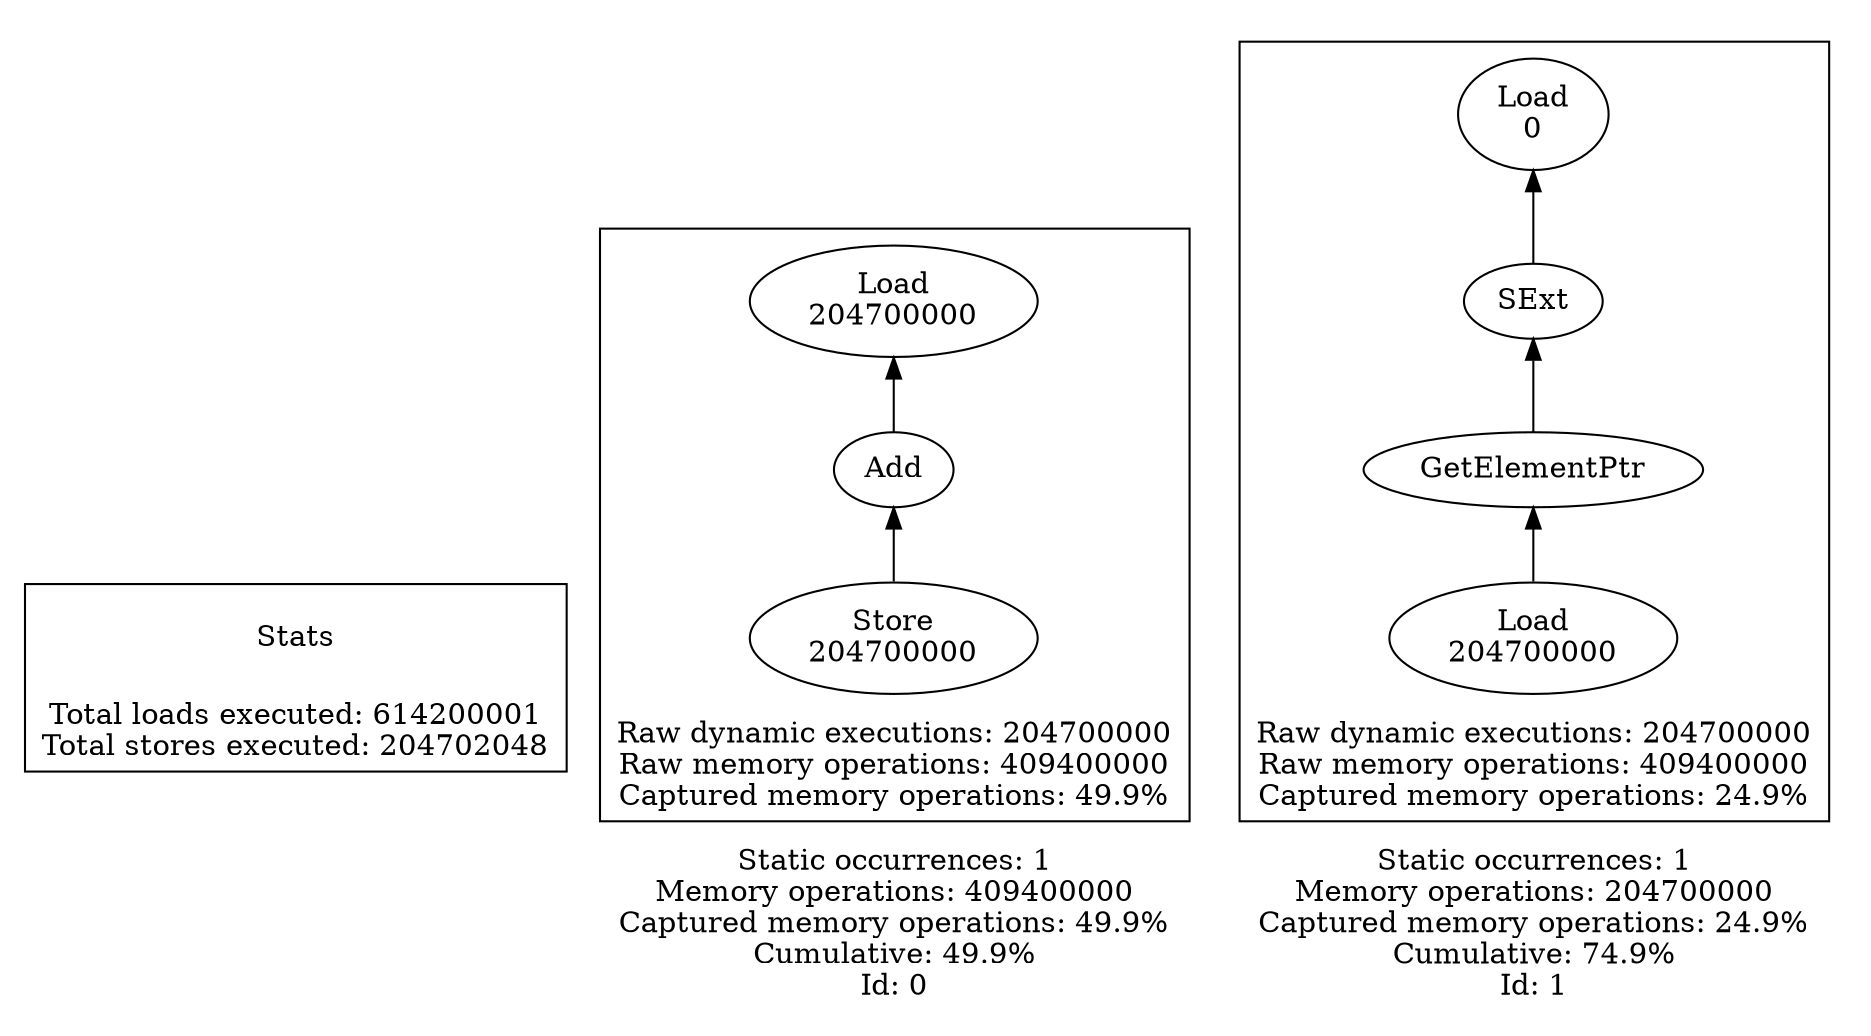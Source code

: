 strict digraph {
rankdir=BT
subgraph {
Stats [shape=plaintext]
cluster=true
label="Total loads executed: 614200001\nTotal stores executed: 204702048"
}
subgraph {
subgraph {
{
rank=min
"0_0_2" [label="Store\n204700000"]
}
"0_0_1" [label="Add"]
"0_0_2" -> "0_0_1"
"0_0_0" [label="Load\n204700000"]
"0_0_1" -> "0_0_0"
cluster=true
label="Raw dynamic executions: 204700000\nRaw memory operations: 409400000\nCaptured memory operations: 49.9%"
}
cluster=true
penwidth=0
label="Static occurrences: 1\nMemory operations: 409400000\nCaptured memory operations: 49.9%\nCumulative: 49.9%\nId: 0"
}
subgraph {
subgraph {
{
rank=min
"1_0_20" [label="Load\n204700000"]
}
"1_0_19" [label="GetElementPtr"]
"1_0_20" -> "1_0_19"
"1_0_18" [label="SExt"]
"1_0_17" [label="Load\n0"]
"1_0_18" -> "1_0_17"
"1_0_19" -> "1_0_18"
cluster=true
label="Raw dynamic executions: 204700000\nRaw memory operations: 409400000\nCaptured memory operations: 24.9%"
}
cluster=true
penwidth=0
label="Static occurrences: 1\nMemory operations: 204700000\nCaptured memory operations: 24.9%\nCumulative: 74.9%\nId: 1"
}
}
